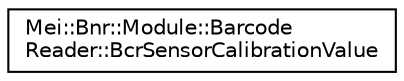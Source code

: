 digraph "Graphical Class Hierarchy"
{
  edge [fontname="Helvetica",fontsize="10",labelfontname="Helvetica",labelfontsize="10"];
  node [fontname="Helvetica",fontsize="10",shape=record];
  rankdir="LR";
  Node1 [label="Mei::Bnr::Module::Barcode\lReader::BcrSensorCalibrationValue",height=0.2,width=0.4,color="black", fillcolor="white", style="filled",URL="$a00047.html",tooltip="BarcodeReader::BcrSensorCalibrationValue "];
}
